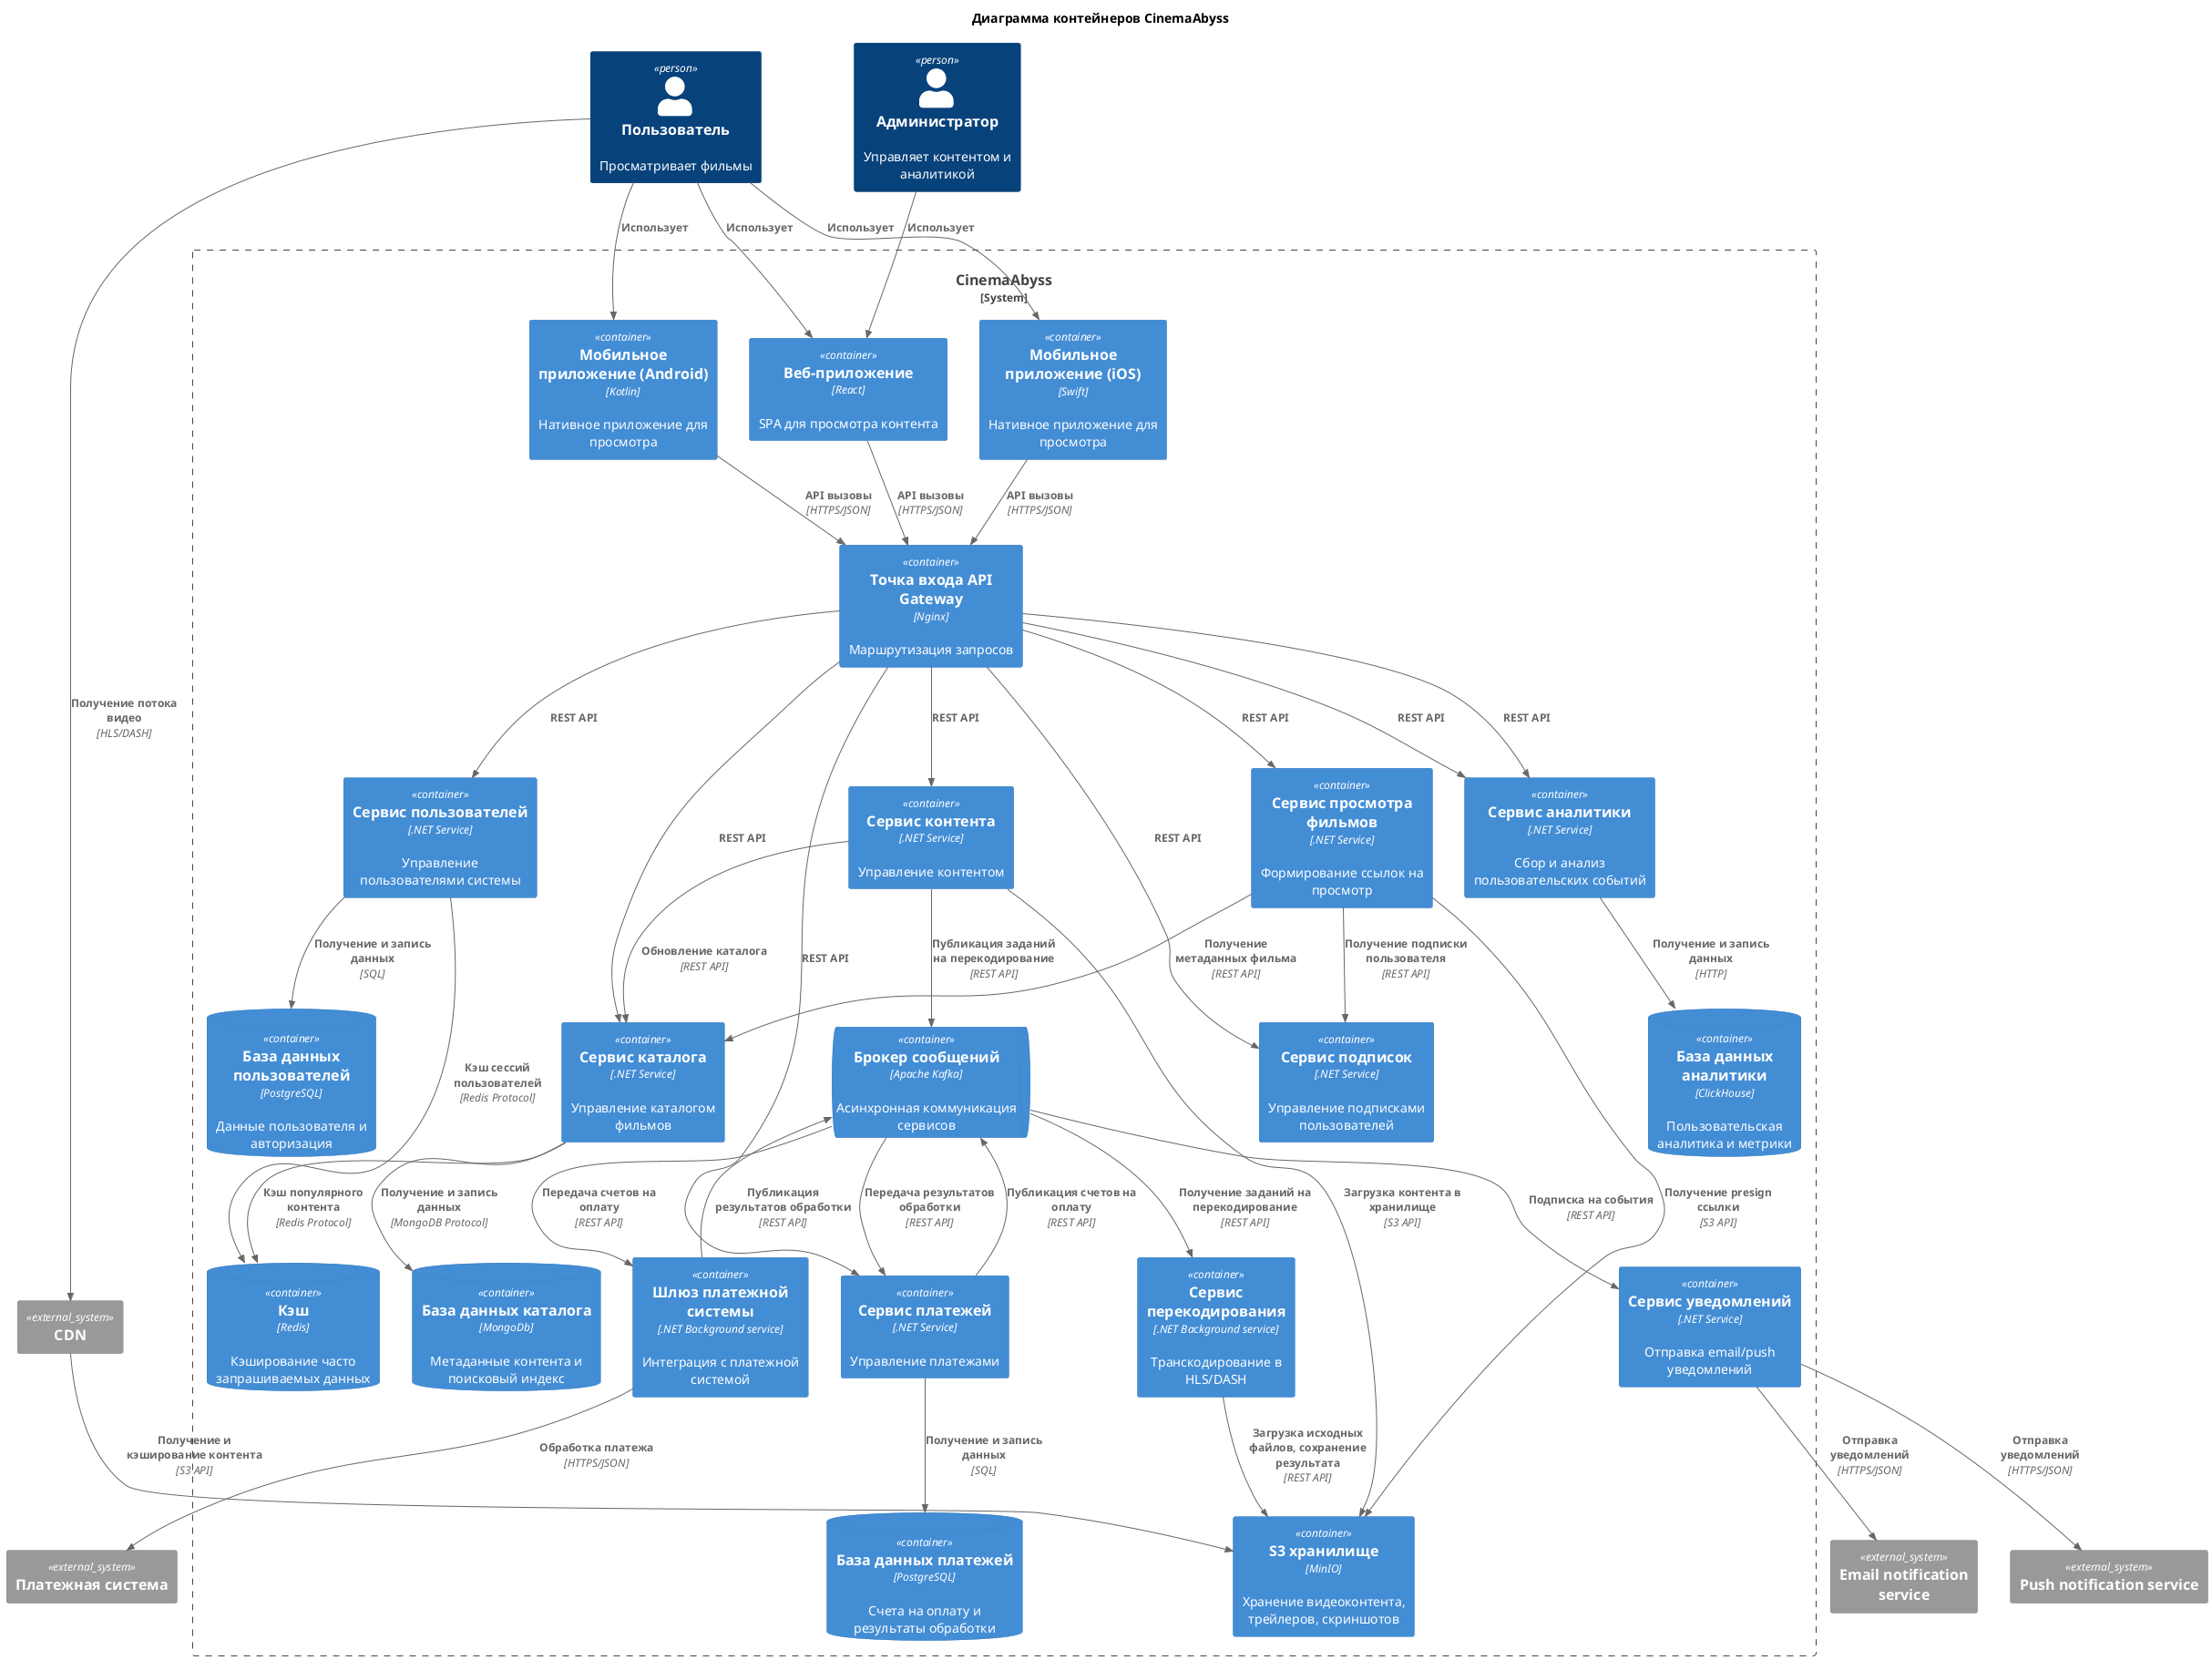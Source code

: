 @startuml
!include <C4/C4_Container>

title Диаграмма контейнеров CinemaAbyss

Person(User, "Пользователь", "Просматривает фильмы")
Person(Administrator, "Администратор", "Управляет контентом и аналитикой")

System_Ext(PaymentSystem, "Платежная система")
System_Ext(EmailNotificationService, "Email notification service")
System_Ext(PushNotificationService, "Push notification service")
System_Ext(CDN, "CDN")

System_Boundary(Backend, "CinemaAbyss") {
    Container(WebApp, "Веб-приложение", "React", "SPA для просмотра контента")
    Container(IosApp, "Мобильное приложение (iOS)", "Swift", "Нативное приложение для просмотра")
    Container(AndroidApp, "Мобильное приложение (Android)", "Kotlin", "Нативное приложение для просмотра")

    Container(ApiGateway, "Точка входа API Gateway", "Nginx", "Маршрутизация запросов")

    Container(UsersService, "Сервис пользователей", ".NET Service", "Управление пользователями системы")
    Container(CatalogService, "Сервис каталога", ".NET Service", "Управление каталогом фильмов")
    Container(ContentsService, "Сервис контента", ".NET Service", "Управление контентом")
    Container(StreamingService, "Сервис просмотра фильмов", ".NET Service", "Формирование ссылок на просмотр")
    Container(SubscriptionsService, "Сервис подписок", ".NET Service", "Управление подписками пользователей")
    Container(PaymentsService, "Сервис платежей", ".NET Service", "Управление платежами")
    Container(EventsService, "Сервис аналитики", ".NET Service", "Сбор и анализ пользовательских событий")

    Container(PaymentsGateway, "Шлюз платежной системы", ".NET Background service", "Интеграция с платежной системой")
    Container(TranscodingService, "Сервис перекодирования", ".NET Background service", "Транскодирование в HLS/DASH")
    Container(NotificationService, "Сервис уведомлений", ".NET Service", "Отправка email/push уведомлений")

    ContainerQueue(Queue, "Брокер сообщений", "Apache Kafka", "Асинхронная коммуникация сервисов")

    ContainerDb(UsersDB, "База данных пользователей", "PostgreSQL", "Данные пользователя и авторизация")
    ContainerDb(CatalogDB, "База данных каталога", "MongoDb", "Метаданные контента и поисковый индекс")
    ContainerDb(PaymentsDB, "База данных платежей", "PostgreSQL", "Счета на оплату и результаты обработки")
    ContainerDb(AnalyticDB, "База данных аналитики", "ClickHouse", "Пользовательская аналитика и метрики")

    ContainerDb(Cache, "Кэш", "Redis", "Кэширование часто запрашиваемых данных")
    Container(S3Storage, "S3 хранилище", "MinIO", "Хранение видеоконтента, трейлеров, скриншотов")
}

Rel(User, IosApp, "Использует")
Rel(User, AndroidApp, "Использует")
Rel(User, WebApp, "Использует")
Rel(Administrator, WebApp, "Использует")

Rel(IosApp, ApiGateway, "API вызовы", "HTTPS/JSON")
Rel(AndroidApp, ApiGateway, "API вызовы", "HTTPS/JSON")
Rel(WebApp, ApiGateway, "API вызовы", "HTTPS/JSON")

Rel(ApiGateway, UsersService, "REST API")
Rel(ApiGateway, CatalogService, "REST API")
Rel(ApiGateway, ContentsService, "REST API")
Rel(ApiGateway, PaymentsService, "REST API")
Rel(ApiGateway, EventsService, "REST API")
Rel(ApiGateway, SubscriptionsService, "REST API")
Rel(ApiGateway, StreamingService, "REST API")

Rel(StreamingService, S3Storage, "Получение presign ссылки", "S3 API")
Rel(StreamingService, SubscriptionsService, "Получение подписки пользователя", "REST API")
Rel(StreamingService, CatalogService, "Получение метаданных фильма", "REST API")

Rel(User, CDN, "Получение потока видео", "HLS/DASH")
Rel(CDN, S3Storage, "Получение и кэширование контента", "S3 API")

Rel(PaymentsService, PaymentsDB, "Получение и запись данных", "SQL")
Rel(PaymentsService, Queue, "Публикация счетов на оплату", "REST API")
Rel(Queue, PaymentsGateway, "Передача счетов на оплату", "REST API")
Rel(PaymentsGateway, PaymentSystem, "Обработка платежа", "HTTPS/JSON")
Rel(PaymentsGateway, Queue, "Публикация результатов обработки", "REST API")
Rel(Queue, PaymentsService, "Передача результатов обработки", "REST API")

Rel(ContentsService, Queue, "Публикация заданий на перекодирование", "REST API")
Rel(Queue, TranscodingService, "Получение заданий на перекодирование", "REST API")
Rel(TranscodingService, S3Storage, "Загрузка исходных файлов, сохранение результата", "REST API")

Rel(ApiGateway, EventsService, "REST API")
Rel(EventsService, AnalyticDB, "Получение и запись данных", "HTTP")

Rel(UsersService, UsersDB, "Получение и запись данных", "SQL")
Rel(UsersService, Cache, "Кэш сессий пользователей", "Redis Protocol")

Rel(CatalogService, CatalogDB, "Получение и запись данных", "MongoDB Protocol")
Rel(CatalogService, Cache, "Кэш популярного контента", "Redis Protocol")

Rel(Queue, NotificationService, "Подписка на события", "REST API")
Rel(NotificationService, EmailNotificationService, "Отправка уведомлений", "HTTPS/JSON")
Rel(NotificationService, PushNotificationService, "Отправка уведомлений", "HTTPS/JSON")

Rel(ContentsService, CatalogService, "Обновление каталога", "REST API")
Rel(ContentsService, S3Storage, "Загрузка контента в хранилище", "S3 API")

@enduml